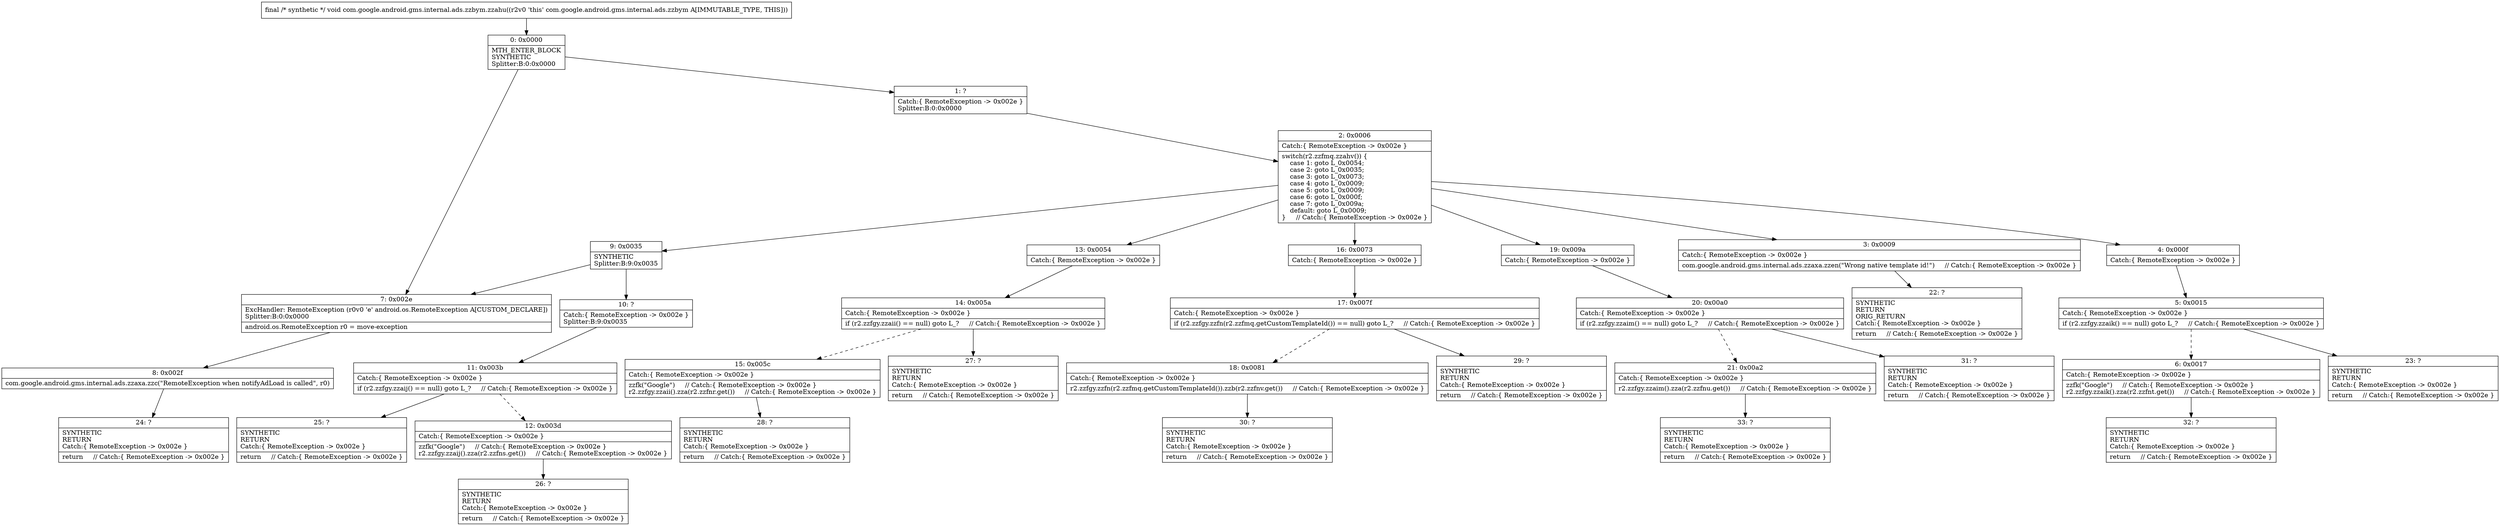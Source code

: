 digraph "CFG forcom.google.android.gms.internal.ads.zzbym.zzahu()V" {
Node_0 [shape=record,label="{0\:\ 0x0000|MTH_ENTER_BLOCK\lSYNTHETIC\lSplitter:B:0:0x0000\l}"];
Node_1 [shape=record,label="{1\:\ ?|Catch:\{ RemoteException \-\> 0x002e \}\lSplitter:B:0:0x0000\l}"];
Node_2 [shape=record,label="{2\:\ 0x0006|Catch:\{ RemoteException \-\> 0x002e \}\l|switch(r2.zzfmq.zzahv()) \{\l    case 1: goto L_0x0054;\l    case 2: goto L_0x0035;\l    case 3: goto L_0x0073;\l    case 4: goto L_0x0009;\l    case 5: goto L_0x0009;\l    case 6: goto L_0x000f;\l    case 7: goto L_0x009a;\l    default: goto L_0x0009;\l\}     \/\/ Catch:\{ RemoteException \-\> 0x002e \}\l}"];
Node_3 [shape=record,label="{3\:\ 0x0009|Catch:\{ RemoteException \-\> 0x002e \}\l|com.google.android.gms.internal.ads.zzaxa.zzen(\"Wrong native template id!\")     \/\/ Catch:\{ RemoteException \-\> 0x002e \}\l}"];
Node_4 [shape=record,label="{4\:\ 0x000f|Catch:\{ RemoteException \-\> 0x002e \}\l}"];
Node_5 [shape=record,label="{5\:\ 0x0015|Catch:\{ RemoteException \-\> 0x002e \}\l|if (r2.zzfgy.zzaik() == null) goto L_?     \/\/ Catch:\{ RemoteException \-\> 0x002e \}\l}"];
Node_6 [shape=record,label="{6\:\ 0x0017|Catch:\{ RemoteException \-\> 0x002e \}\l|zzfk(\"Google\")     \/\/ Catch:\{ RemoteException \-\> 0x002e \}\lr2.zzfgy.zzaik().zza(r2.zzfnt.get())     \/\/ Catch:\{ RemoteException \-\> 0x002e \}\l}"];
Node_7 [shape=record,label="{7\:\ 0x002e|ExcHandler: RemoteException (r0v0 'e' android.os.RemoteException A[CUSTOM_DECLARE])\lSplitter:B:0:0x0000\l|android.os.RemoteException r0 = move\-exception\l}"];
Node_8 [shape=record,label="{8\:\ 0x002f|com.google.android.gms.internal.ads.zzaxa.zzc(\"RemoteException when notifyAdLoad is called\", r0)\l}"];
Node_9 [shape=record,label="{9\:\ 0x0035|SYNTHETIC\lSplitter:B:9:0x0035\l}"];
Node_10 [shape=record,label="{10\:\ ?|Catch:\{ RemoteException \-\> 0x002e \}\lSplitter:B:9:0x0035\l}"];
Node_11 [shape=record,label="{11\:\ 0x003b|Catch:\{ RemoteException \-\> 0x002e \}\l|if (r2.zzfgy.zzaij() == null) goto L_?     \/\/ Catch:\{ RemoteException \-\> 0x002e \}\l}"];
Node_12 [shape=record,label="{12\:\ 0x003d|Catch:\{ RemoteException \-\> 0x002e \}\l|zzfk(\"Google\")     \/\/ Catch:\{ RemoteException \-\> 0x002e \}\lr2.zzfgy.zzaij().zza(r2.zzfns.get())     \/\/ Catch:\{ RemoteException \-\> 0x002e \}\l}"];
Node_13 [shape=record,label="{13\:\ 0x0054|Catch:\{ RemoteException \-\> 0x002e \}\l}"];
Node_14 [shape=record,label="{14\:\ 0x005a|Catch:\{ RemoteException \-\> 0x002e \}\l|if (r2.zzfgy.zzaii() == null) goto L_?     \/\/ Catch:\{ RemoteException \-\> 0x002e \}\l}"];
Node_15 [shape=record,label="{15\:\ 0x005c|Catch:\{ RemoteException \-\> 0x002e \}\l|zzfk(\"Google\")     \/\/ Catch:\{ RemoteException \-\> 0x002e \}\lr2.zzfgy.zzaii().zza(r2.zzfnr.get())     \/\/ Catch:\{ RemoteException \-\> 0x002e \}\l}"];
Node_16 [shape=record,label="{16\:\ 0x0073|Catch:\{ RemoteException \-\> 0x002e \}\l}"];
Node_17 [shape=record,label="{17\:\ 0x007f|Catch:\{ RemoteException \-\> 0x002e \}\l|if (r2.zzfgy.zzfn(r2.zzfmq.getCustomTemplateId()) == null) goto L_?     \/\/ Catch:\{ RemoteException \-\> 0x002e \}\l}"];
Node_18 [shape=record,label="{18\:\ 0x0081|Catch:\{ RemoteException \-\> 0x002e \}\l|r2.zzfgy.zzfn(r2.zzfmq.getCustomTemplateId()).zzb(r2.zzfnv.get())     \/\/ Catch:\{ RemoteException \-\> 0x002e \}\l}"];
Node_19 [shape=record,label="{19\:\ 0x009a|Catch:\{ RemoteException \-\> 0x002e \}\l}"];
Node_20 [shape=record,label="{20\:\ 0x00a0|Catch:\{ RemoteException \-\> 0x002e \}\l|if (r2.zzfgy.zzaim() == null) goto L_?     \/\/ Catch:\{ RemoteException \-\> 0x002e \}\l}"];
Node_21 [shape=record,label="{21\:\ 0x00a2|Catch:\{ RemoteException \-\> 0x002e \}\l|r2.zzfgy.zzaim().zza(r2.zzfnu.get())     \/\/ Catch:\{ RemoteException \-\> 0x002e \}\l}"];
Node_22 [shape=record,label="{22\:\ ?|SYNTHETIC\lRETURN\lORIG_RETURN\lCatch:\{ RemoteException \-\> 0x002e \}\l|return     \/\/ Catch:\{ RemoteException \-\> 0x002e \}\l}"];
Node_23 [shape=record,label="{23\:\ ?|SYNTHETIC\lRETURN\lCatch:\{ RemoteException \-\> 0x002e \}\l|return     \/\/ Catch:\{ RemoteException \-\> 0x002e \}\l}"];
Node_24 [shape=record,label="{24\:\ ?|SYNTHETIC\lRETURN\lCatch:\{ RemoteException \-\> 0x002e \}\l|return     \/\/ Catch:\{ RemoteException \-\> 0x002e \}\l}"];
Node_25 [shape=record,label="{25\:\ ?|SYNTHETIC\lRETURN\lCatch:\{ RemoteException \-\> 0x002e \}\l|return     \/\/ Catch:\{ RemoteException \-\> 0x002e \}\l}"];
Node_26 [shape=record,label="{26\:\ ?|SYNTHETIC\lRETURN\lCatch:\{ RemoteException \-\> 0x002e \}\l|return     \/\/ Catch:\{ RemoteException \-\> 0x002e \}\l}"];
Node_27 [shape=record,label="{27\:\ ?|SYNTHETIC\lRETURN\lCatch:\{ RemoteException \-\> 0x002e \}\l|return     \/\/ Catch:\{ RemoteException \-\> 0x002e \}\l}"];
Node_28 [shape=record,label="{28\:\ ?|SYNTHETIC\lRETURN\lCatch:\{ RemoteException \-\> 0x002e \}\l|return     \/\/ Catch:\{ RemoteException \-\> 0x002e \}\l}"];
Node_29 [shape=record,label="{29\:\ ?|SYNTHETIC\lRETURN\lCatch:\{ RemoteException \-\> 0x002e \}\l|return     \/\/ Catch:\{ RemoteException \-\> 0x002e \}\l}"];
Node_30 [shape=record,label="{30\:\ ?|SYNTHETIC\lRETURN\lCatch:\{ RemoteException \-\> 0x002e \}\l|return     \/\/ Catch:\{ RemoteException \-\> 0x002e \}\l}"];
Node_31 [shape=record,label="{31\:\ ?|SYNTHETIC\lRETURN\lCatch:\{ RemoteException \-\> 0x002e \}\l|return     \/\/ Catch:\{ RemoteException \-\> 0x002e \}\l}"];
Node_32 [shape=record,label="{32\:\ ?|SYNTHETIC\lRETURN\lCatch:\{ RemoteException \-\> 0x002e \}\l|return     \/\/ Catch:\{ RemoteException \-\> 0x002e \}\l}"];
Node_33 [shape=record,label="{33\:\ ?|SYNTHETIC\lRETURN\lCatch:\{ RemoteException \-\> 0x002e \}\l|return     \/\/ Catch:\{ RemoteException \-\> 0x002e \}\l}"];
MethodNode[shape=record,label="{final \/* synthetic *\/ void com.google.android.gms.internal.ads.zzbym.zzahu((r2v0 'this' com.google.android.gms.internal.ads.zzbym A[IMMUTABLE_TYPE, THIS])) }"];
MethodNode -> Node_0;
Node_0 -> Node_1;
Node_0 -> Node_7;
Node_1 -> Node_2;
Node_2 -> Node_3;
Node_2 -> Node_4;
Node_2 -> Node_9;
Node_2 -> Node_13;
Node_2 -> Node_16;
Node_2 -> Node_19;
Node_3 -> Node_22;
Node_4 -> Node_5;
Node_5 -> Node_6[style=dashed];
Node_5 -> Node_23;
Node_6 -> Node_32;
Node_7 -> Node_8;
Node_8 -> Node_24;
Node_9 -> Node_10;
Node_9 -> Node_7;
Node_10 -> Node_11;
Node_11 -> Node_12[style=dashed];
Node_11 -> Node_25;
Node_12 -> Node_26;
Node_13 -> Node_14;
Node_14 -> Node_15[style=dashed];
Node_14 -> Node_27;
Node_15 -> Node_28;
Node_16 -> Node_17;
Node_17 -> Node_18[style=dashed];
Node_17 -> Node_29;
Node_18 -> Node_30;
Node_19 -> Node_20;
Node_20 -> Node_21[style=dashed];
Node_20 -> Node_31;
Node_21 -> Node_33;
}

